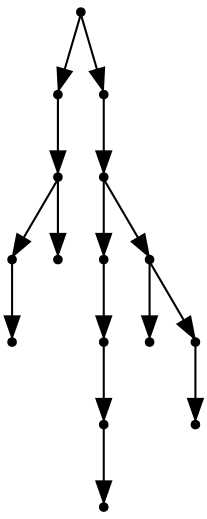 digraph {
  15 [shape=point];
  4 [shape=point];
  3 [shape=point];
  1 [shape=point];
  0 [shape=point];
  2 [shape=point];
  14 [shape=point];
  13 [shape=point];
  8 [shape=point];
  7 [shape=point];
  6 [shape=point];
  5 [shape=point];
  12 [shape=point];
  9 [shape=point];
  11 [shape=point];
  10 [shape=point];
15 -> 4;
4 -> 3;
3 -> 1;
1 -> 0;
3 -> 2;
15 -> 14;
14 -> 13;
13 -> 8;
8 -> 7;
7 -> 6;
6 -> 5;
13 -> 12;
12 -> 9;
12 -> 11;
11 -> 10;
}
